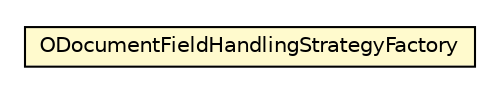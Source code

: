 #!/usr/local/bin/dot
#
# Class diagram 
# Generated by UMLGraph version R5_6-24-gf6e263 (http://www.umlgraph.org/)
#

digraph G {
	edge [fontname="Helvetica",fontsize=10,labelfontname="Helvetica",labelfontsize=10];
	node [fontname="Helvetica",fontsize=10,shape=plaintext];
	nodesep=0.25;
	ranksep=0.5;
	// com.orientechnologies.orient.object.enhancement.field.ODocumentFieldHandlingStrategyFactory
	c2911119 [label=<<table title="com.orientechnologies.orient.object.enhancement.field.ODocumentFieldHandlingStrategyFactory" border="0" cellborder="1" cellspacing="0" cellpadding="2" port="p" bgcolor="lemonChiffon" href="./ODocumentFieldHandlingStrategyFactory.html">
		<tr><td><table border="0" cellspacing="0" cellpadding="1">
<tr><td align="center" balign="center"> ODocumentFieldHandlingStrategyFactory </td></tr>
		</table></td></tr>
		</table>>, URL="./ODocumentFieldHandlingStrategyFactory.html", fontname="Helvetica", fontcolor="black", fontsize=10.0];
}

